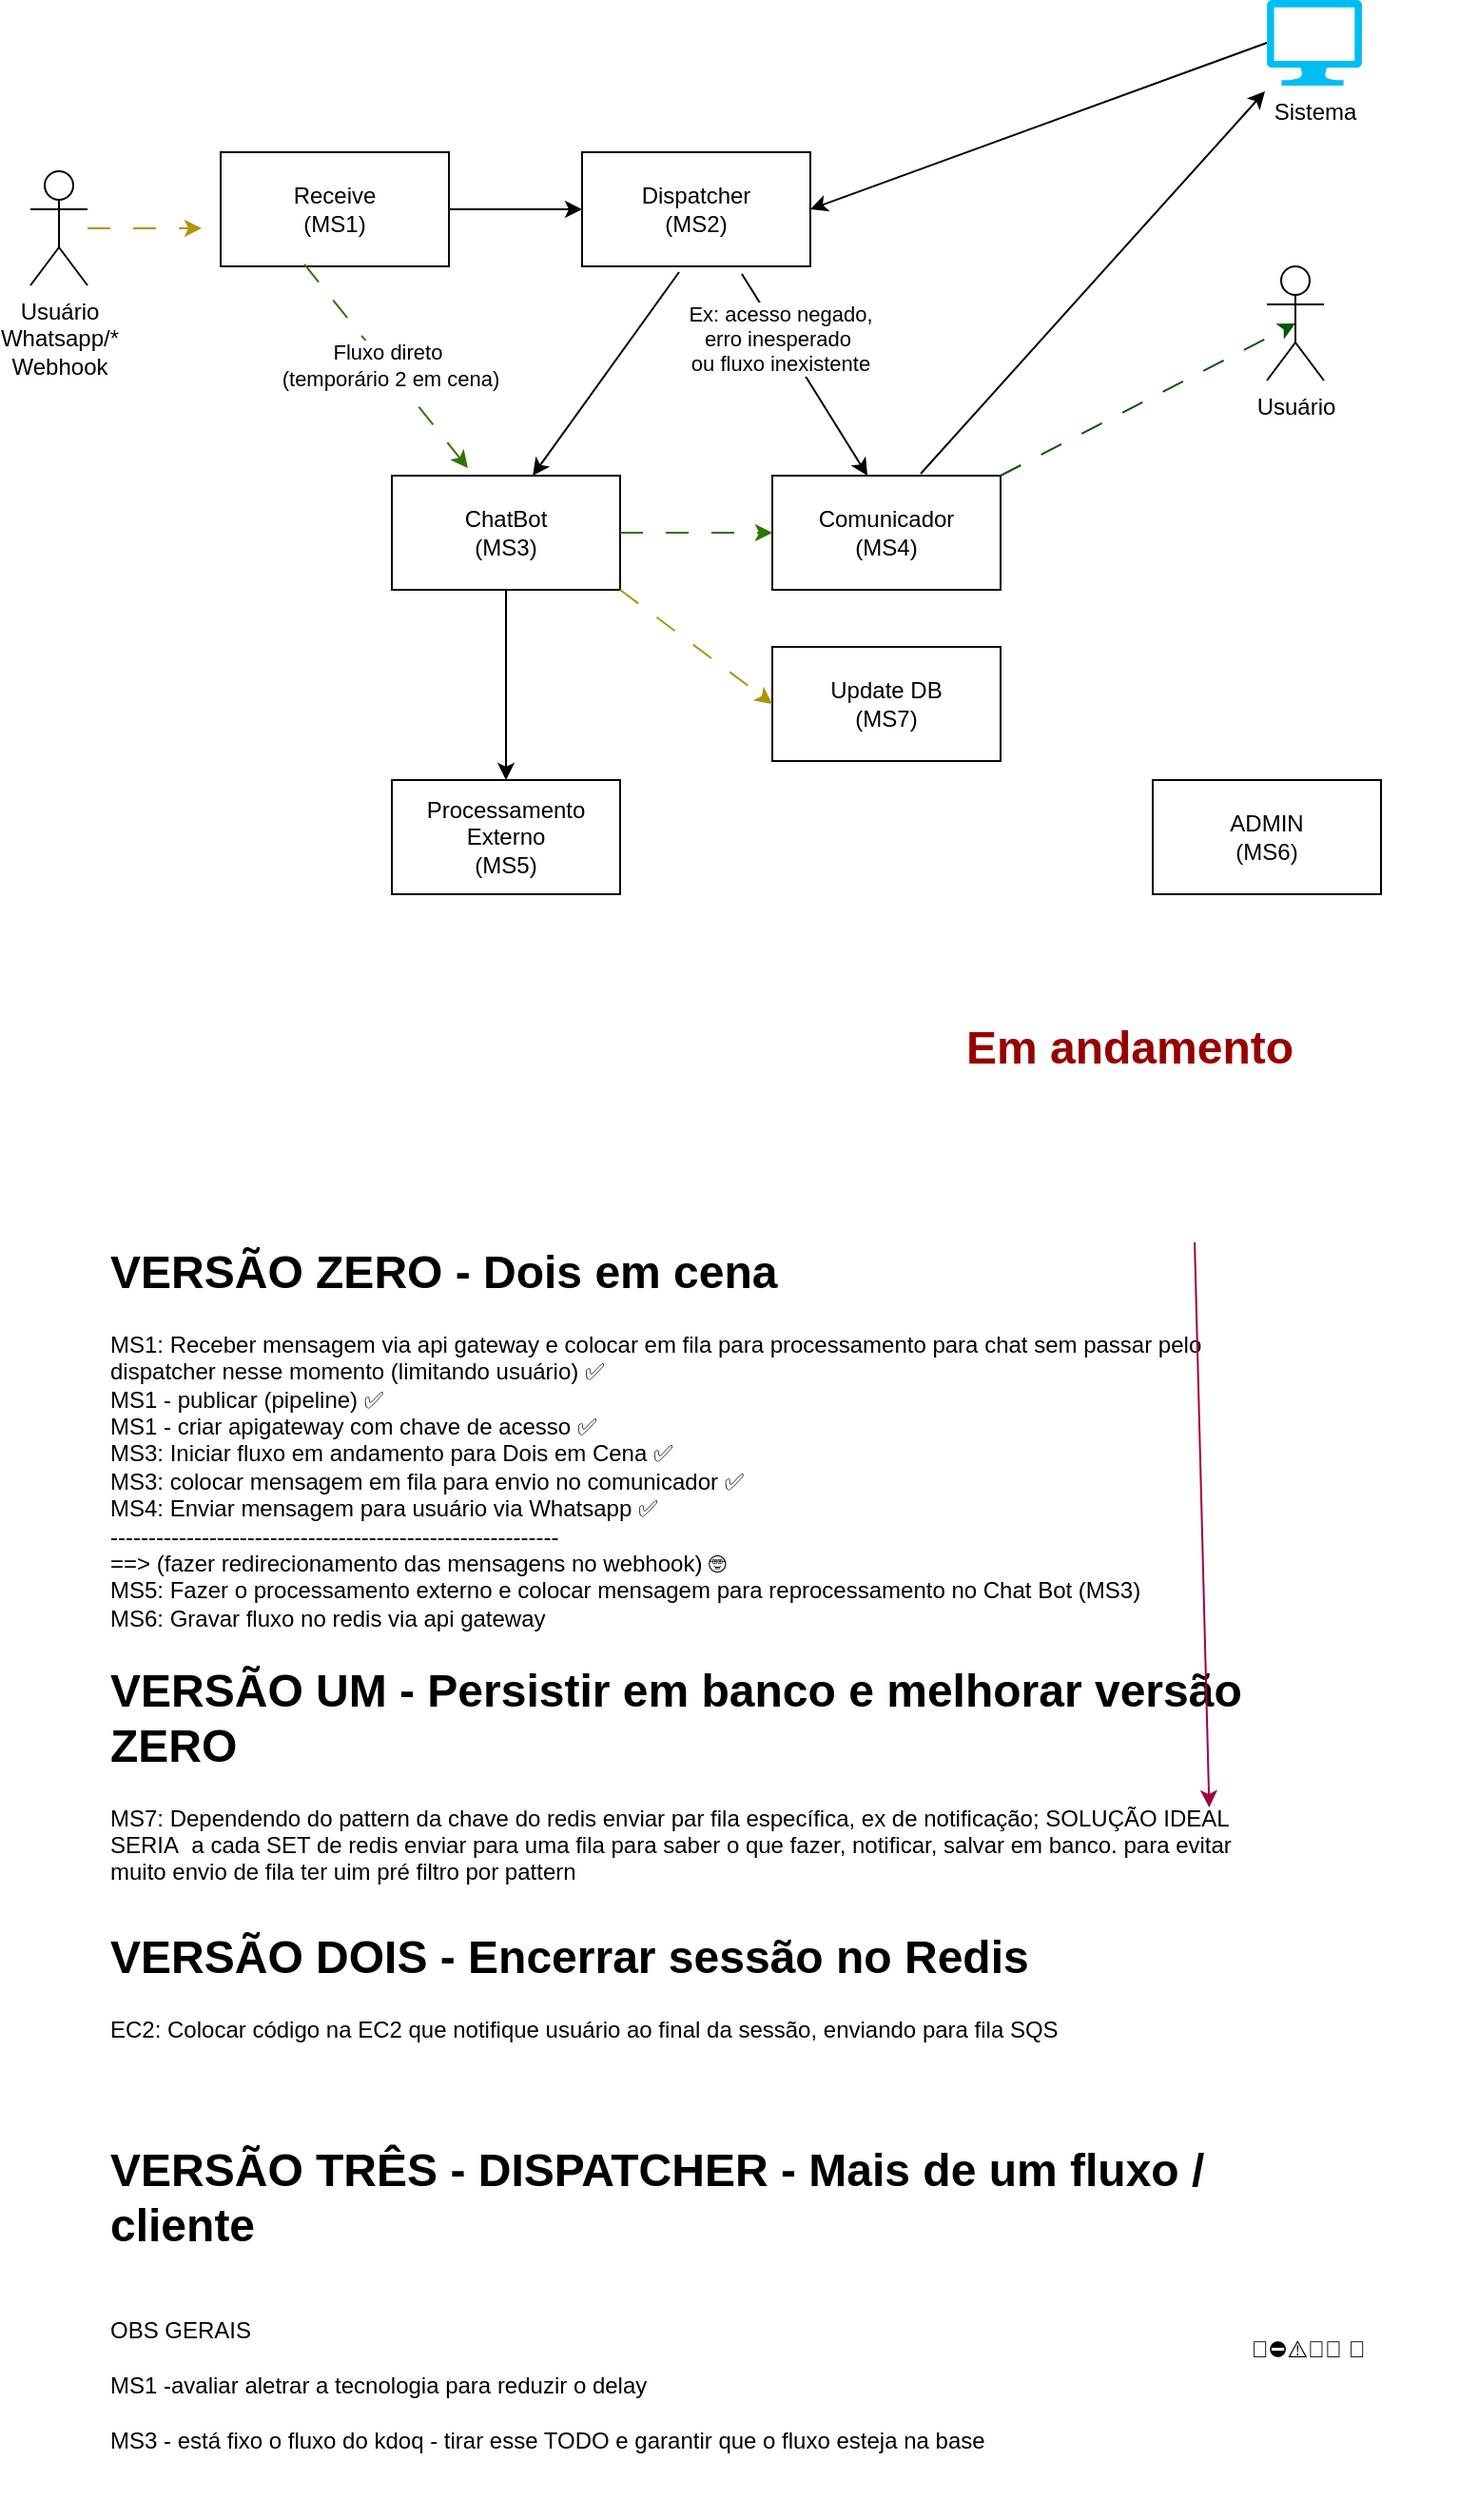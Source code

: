 <mxfile version="24.7.17">
  <diagram name="Page-1" id="x4owEQR5tJqsFIFqXLhK">
    <mxGraphModel dx="989" dy="626" grid="1" gridSize="10" guides="1" tooltips="1" connect="1" arrows="1" fold="1" page="1" pageScale="1" pageWidth="850" pageHeight="1100" math="0" shadow="0">
      <root>
        <mxCell id="0" />
        <mxCell id="1" parent="0" />
        <mxCell id="aL0qmMMuCSAnXSBfhj6i-2" value="Usuário&lt;div&gt;Whatsapp/*&lt;br&gt;Webhook&lt;/div&gt;" style="shape=umlActor;verticalLabelPosition=bottom;verticalAlign=top;html=1;outlineConnect=0;" parent="1" vertex="1">
          <mxGeometry x="40" y="160" width="30" height="60" as="geometry" />
        </mxCell>
        <mxCell id="aL0qmMMuCSAnXSBfhj6i-4" value="Receive&lt;br&gt;(MS1)" style="rounded=0;whiteSpace=wrap;html=1;" parent="1" vertex="1">
          <mxGeometry x="140" y="150" width="120" height="60" as="geometry" />
        </mxCell>
        <mxCell id="aL0qmMMuCSAnXSBfhj6i-7" value="" style="endArrow=classic;html=1;rounded=0;dashed=1;dashPattern=12 12;fillColor=#e3c800;strokeColor=#B09500;" parent="1" source="aL0qmMMuCSAnXSBfhj6i-2" edge="1">
          <mxGeometry width="50" height="50" relative="1" as="geometry">
            <mxPoint x="620" y="490" as="sourcePoint" />
            <mxPoint x="130" y="190" as="targetPoint" />
          </mxGeometry>
        </mxCell>
        <mxCell id="aL0qmMMuCSAnXSBfhj6i-8" value="Dispatcher&lt;br&gt;(MS2)" style="rounded=0;whiteSpace=wrap;html=1;" parent="1" vertex="1">
          <mxGeometry x="330" y="150" width="120" height="60" as="geometry" />
        </mxCell>
        <mxCell id="aL0qmMMuCSAnXSBfhj6i-9" value="ChatBot&lt;br&gt;(MS3)" style="rounded=0;whiteSpace=wrap;html=1;" parent="1" vertex="1">
          <mxGeometry x="230" y="320" width="120" height="60" as="geometry" />
        </mxCell>
        <mxCell id="aL0qmMMuCSAnXSBfhj6i-10" value="" style="endArrow=classic;html=1;rounded=0;exitX=1;exitY=0.5;exitDx=0;exitDy=0;entryX=0;entryY=0.5;entryDx=0;entryDy=0;" parent="1" source="aL0qmMMuCSAnXSBfhj6i-4" target="aL0qmMMuCSAnXSBfhj6i-8" edge="1">
          <mxGeometry width="50" height="50" relative="1" as="geometry">
            <mxPoint x="80" y="200" as="sourcePoint" />
            <mxPoint x="320" y="190" as="targetPoint" />
          </mxGeometry>
        </mxCell>
        <mxCell id="aL0qmMMuCSAnXSBfhj6i-11" value="" style="endArrow=classic;html=1;rounded=0;exitX=0.367;exitY=0.983;exitDx=0;exitDy=0;exitPerimeter=0;entryX=0.333;entryY=-0.067;entryDx=0;entryDy=0;entryPerimeter=0;dashed=1;fillColor=#60a917;strokeColor=#2D7600;dashPattern=12 12;" parent="1" source="aL0qmMMuCSAnXSBfhj6i-4" target="aL0qmMMuCSAnXSBfhj6i-9" edge="1">
          <mxGeometry width="50" height="50" relative="1" as="geometry">
            <mxPoint x="620" y="490" as="sourcePoint" />
            <mxPoint x="670" y="440" as="targetPoint" />
          </mxGeometry>
        </mxCell>
        <mxCell id="aL0qmMMuCSAnXSBfhj6i-12" value="Fluxo direto&amp;nbsp;&lt;div&gt;(temporário 2 em cena)&lt;/div&gt;" style="edgeLabel;html=1;align=center;verticalAlign=middle;resizable=0;points=[];" parent="aL0qmMMuCSAnXSBfhj6i-11" vertex="1" connectable="0">
          <mxGeometry x="0.003" y="2" relative="1" as="geometry">
            <mxPoint as="offset" />
          </mxGeometry>
        </mxCell>
        <mxCell id="aL0qmMMuCSAnXSBfhj6i-13" value="Comunicador&lt;br&gt;(MS4)" style="rounded=0;whiteSpace=wrap;html=1;" parent="1" vertex="1">
          <mxGeometry x="430" y="320" width="120" height="60" as="geometry" />
        </mxCell>
        <mxCell id="aL0qmMMuCSAnXSBfhj6i-14" value="Sistema" style="verticalLabelPosition=bottom;html=1;verticalAlign=top;align=center;strokeColor=none;fillColor=#00BEF2;shape=mxgraph.azure.computer;pointerEvents=1;" parent="1" vertex="1">
          <mxGeometry x="690" y="70" width="50" height="45" as="geometry" />
        </mxCell>
        <mxCell id="aL0qmMMuCSAnXSBfhj6i-15" value="" style="endArrow=classic;html=1;rounded=0;exitX=0;exitY=0.5;exitDx=0;exitDy=0;exitPerimeter=0;entryX=1;entryY=0.5;entryDx=0;entryDy=0;" parent="1" source="aL0qmMMuCSAnXSBfhj6i-14" target="aL0qmMMuCSAnXSBfhj6i-8" edge="1">
          <mxGeometry width="50" height="50" relative="1" as="geometry">
            <mxPoint x="620" y="490" as="sourcePoint" />
            <mxPoint x="670" y="440" as="targetPoint" />
          </mxGeometry>
        </mxCell>
        <mxCell id="aL0qmMMuCSAnXSBfhj6i-16" value="" style="endArrow=classic;html=1;rounded=0;exitX=0.425;exitY=1.05;exitDx=0;exitDy=0;exitPerimeter=0;entryX=0.617;entryY=0;entryDx=0;entryDy=0;entryPerimeter=0;" parent="1" source="aL0qmMMuCSAnXSBfhj6i-8" target="aL0qmMMuCSAnXSBfhj6i-9" edge="1">
          <mxGeometry width="50" height="50" relative="1" as="geometry">
            <mxPoint x="620" y="490" as="sourcePoint" />
            <mxPoint x="670" y="440" as="targetPoint" />
          </mxGeometry>
        </mxCell>
        <mxCell id="aL0qmMMuCSAnXSBfhj6i-17" value="" style="endArrow=classic;html=1;rounded=0;exitX=0.7;exitY=1.067;exitDx=0;exitDy=0;exitPerimeter=0;entryX=0.417;entryY=0;entryDx=0;entryDy=0;entryPerimeter=0;" parent="1" source="aL0qmMMuCSAnXSBfhj6i-8" target="aL0qmMMuCSAnXSBfhj6i-13" edge="1">
          <mxGeometry width="50" height="50" relative="1" as="geometry">
            <mxPoint x="620" y="490" as="sourcePoint" />
            <mxPoint x="670" y="440" as="targetPoint" />
          </mxGeometry>
        </mxCell>
        <mxCell id="aL0qmMMuCSAnXSBfhj6i-25" value="Ex: acesso negado, &lt;br&gt;erro&amp;nbsp;inesperado&amp;nbsp;&lt;div&gt;ou fluxo inexistente&lt;/div&gt;" style="edgeLabel;html=1;align=center;verticalAlign=middle;resizable=0;points=[];" parent="aL0qmMMuCSAnXSBfhj6i-17" vertex="1" connectable="0">
          <mxGeometry x="-0.367" y="-1" relative="1" as="geometry">
            <mxPoint as="offset" />
          </mxGeometry>
        </mxCell>
        <mxCell id="aL0qmMMuCSAnXSBfhj6i-18" value="" style="endArrow=classic;html=1;rounded=0;exitX=1;exitY=0.5;exitDx=0;exitDy=0;entryX=0;entryY=0.5;entryDx=0;entryDy=0;dashed=1;dashPattern=12 12;fillColor=#60a917;strokeColor=#2D7600;" parent="1" source="aL0qmMMuCSAnXSBfhj6i-9" target="aL0qmMMuCSAnXSBfhj6i-13" edge="1">
          <mxGeometry width="50" height="50" relative="1" as="geometry">
            <mxPoint x="620" y="490" as="sourcePoint" />
            <mxPoint x="670" y="440" as="targetPoint" />
          </mxGeometry>
        </mxCell>
        <mxCell id="aL0qmMMuCSAnXSBfhj6i-19" value="Usuário" style="shape=umlActor;verticalLabelPosition=bottom;verticalAlign=top;html=1;outlineConnect=0;" parent="1" vertex="1">
          <mxGeometry x="690" y="210" width="30" height="60" as="geometry" />
        </mxCell>
        <mxCell id="aL0qmMMuCSAnXSBfhj6i-20" value="" style="endArrow=classic;html=1;rounded=0;exitX=1;exitY=0;exitDx=0;exitDy=0;entryX=0.5;entryY=0.5;entryDx=0;entryDy=0;entryPerimeter=0;dashed=1;dashPattern=12 12;fillColor=#008a00;strokeColor=#005700;" parent="1" source="aL0qmMMuCSAnXSBfhj6i-13" target="aL0qmMMuCSAnXSBfhj6i-19" edge="1">
          <mxGeometry width="50" height="50" relative="1" as="geometry">
            <mxPoint x="620" y="490" as="sourcePoint" />
            <mxPoint x="680" y="250" as="targetPoint" />
          </mxGeometry>
        </mxCell>
        <mxCell id="aL0qmMMuCSAnXSBfhj6i-21" value="" style="endArrow=classic;html=1;rounded=0;exitX=0.65;exitY=-0.017;exitDx=0;exitDy=0;exitPerimeter=0;entryX=-0.02;entryY=1.067;entryDx=0;entryDy=0;entryPerimeter=0;" parent="1" source="aL0qmMMuCSAnXSBfhj6i-13" target="aL0qmMMuCSAnXSBfhj6i-14" edge="1">
          <mxGeometry width="50" height="50" relative="1" as="geometry">
            <mxPoint x="560" y="330" as="sourcePoint" />
            <mxPoint x="690" y="260" as="targetPoint" />
          </mxGeometry>
        </mxCell>
        <mxCell id="aL0qmMMuCSAnXSBfhj6i-22" value="Processamento&lt;br&gt;Externo&lt;br&gt;(MS5)" style="rounded=0;whiteSpace=wrap;html=1;" parent="1" vertex="1">
          <mxGeometry x="230" y="480" width="120" height="60" as="geometry" />
        </mxCell>
        <mxCell id="aL0qmMMuCSAnXSBfhj6i-24" value="" style="endArrow=classic;html=1;rounded=0;exitX=0.5;exitY=1;exitDx=0;exitDy=0;" parent="1" source="aL0qmMMuCSAnXSBfhj6i-9" target="aL0qmMMuCSAnXSBfhj6i-22" edge="1">
          <mxGeometry width="50" height="50" relative="1" as="geometry">
            <mxPoint x="290" y="390" as="sourcePoint" />
            <mxPoint x="670" y="440" as="targetPoint" />
          </mxGeometry>
        </mxCell>
        <mxCell id="GBnZuMFmrzQNFnWWCVj_-2" value="&lt;h1 style=&quot;margin-top: 0px;&quot;&gt;VERSÃO ZERO - Dois em cena&lt;/h1&gt;&lt;div&gt;MS1: Receber mensagem via api gateway e colocar em fila para processamento para chat sem passar pelo dispatcher nesse momento (limitando usuário)&amp;nbsp;&lt;span style=&quot;background-color: initial;&quot;&gt;✅&lt;br&gt;&lt;/span&gt;&lt;span style=&quot;background-color: initial;&quot;&gt;MS1 - publicar (pipeline)&amp;nbsp;&lt;/span&gt;✅&lt;span style=&quot;background-color: initial;&quot;&gt;&lt;br&gt;MS1 - criar apigateway com chave de acesso&lt;/span&gt;&amp;nbsp;✅&lt;br&gt;&lt;span style=&quot;background-color: initial;&quot;&gt;MS3: Iniciar fluxo em andamento para Dois em Cena&amp;nbsp;&lt;/span&gt;✅&lt;span style=&quot;background-color: initial;&quot;&gt;&lt;br&gt;&lt;/span&gt;&lt;div&gt;&lt;span style=&quot;background-color: initial;&quot;&gt;MS3: colocar mensagem em fila para envio no comunicador&amp;nbsp;&lt;/span&gt;✅&lt;span style=&quot;background-color: initial;&quot;&gt;&lt;br&gt;&lt;/span&gt;MS4: Enviar mensagem para usuário via Whatsapp&amp;nbsp;&lt;span style=&quot;background-color: initial;&quot;&gt;✅&lt;/span&gt;&lt;/div&gt;-----------------------------------------------------------&lt;br&gt;&lt;span style=&quot;background-color: initial;&quot;&gt;==&amp;gt; (fazer redirecionamento das mensagens no webhook) 🤓&lt;/span&gt;&lt;br&gt;&lt;/div&gt;&lt;div&gt;MS5: Fazer o processamento externo e colocar mensagem para reprocessamento no Chat Bot (MS3)&lt;br&gt;MS6: Gravar fluxo no redis via api gateway&lt;br&gt;&lt;br&gt;&lt;br&gt;&lt;/div&gt;" style="text;html=1;whiteSpace=wrap;overflow=hidden;rounded=0;" parent="1" vertex="1">
          <mxGeometry x="80" y="718" width="620" height="212" as="geometry" />
        </mxCell>
        <mxCell id="GBnZuMFmrzQNFnWWCVj_-3" value="ADMIN&lt;br&gt;(MS6)" style="rounded=0;whiteSpace=wrap;html=1;" parent="1" vertex="1">
          <mxGeometry x="630" y="480" width="120" height="60" as="geometry" />
        </mxCell>
        <mxCell id="1eh-dSSV-2nS1JZkb8D_-3" value="&lt;h1 style=&quot;margin-top: 0px;&quot;&gt;VERSÃO TRÊS - DISPATCHER - Mais de um fluxo / cliente&lt;/h1&gt;&lt;div&gt;&lt;br&gt;&lt;/div&gt;" style="text;html=1;whiteSpace=wrap;overflow=hidden;rounded=0;" parent="1" vertex="1">
          <mxGeometry x="80" y="1190" width="620" height="80" as="geometry" />
        </mxCell>
        <mxCell id="1eh-dSSV-2nS1JZkb8D_-4" value="&lt;h1 style=&quot;margin-top: 0px;&quot;&gt;&lt;span style=&quot;background-color: initial; font-size: 12px; font-weight: normal;&quot;&gt;🚀⛔⚠️🤓✅&amp;nbsp;🎯&lt;/span&gt;&lt;br&gt;&lt;/h1&gt;" style="text;html=1;whiteSpace=wrap;overflow=hidden;rounded=0;" parent="1" vertex="1">
          <mxGeometry x="680" y="1280" width="110" height="40" as="geometry" />
        </mxCell>
        <mxCell id="1eh-dSSV-2nS1JZkb8D_-5" value="&lt;h1 style=&quot;margin-top: 0px;&quot;&gt;&lt;span style=&quot;background-color: initial; font-size: 12px; font-weight: normal;&quot;&gt;OBS GERAIS&lt;br&gt;MS1 -avaliar aletrar a tecnologia para reduzir&amp;nbsp;o delay&lt;br&gt;&lt;/span&gt;&lt;font style=&quot;font-size: 12px; font-weight: normal;&quot;&gt;MS3 - está fixo o fluxo do kdoq - tirar esse TODO e garantir que o fluxo esteja na base&amp;nbsp;&lt;/font&gt;&lt;/h1&gt;" style="text;html=1;whiteSpace=wrap;overflow=hidden;rounded=0;" parent="1" vertex="1">
          <mxGeometry x="80" y="1270" width="500" height="110" as="geometry" />
        </mxCell>
        <mxCell id="1eh-dSSV-2nS1JZkb8D_-9" value="Update DB&lt;br&gt;(MS7)" style="rounded=0;whiteSpace=wrap;html=1;" parent="1" vertex="1">
          <mxGeometry x="430" y="410" width="120" height="60" as="geometry" />
        </mxCell>
        <mxCell id="1eh-dSSV-2nS1JZkb8D_-10" value="" style="endArrow=classic;html=1;rounded=0;exitX=1;exitY=1;exitDx=0;exitDy=0;entryX=0;entryY=0.5;entryDx=0;entryDy=0;dashed=1;dashPattern=12 12;fillColor=#e3c800;strokeColor=#B09500;" parent="1" source="aL0qmMMuCSAnXSBfhj6i-9" target="1eh-dSSV-2nS1JZkb8D_-9" edge="1">
          <mxGeometry width="50" height="50" relative="1" as="geometry">
            <mxPoint x="360" y="360" as="sourcePoint" />
            <mxPoint x="440" y="360" as="targetPoint" />
          </mxGeometry>
        </mxCell>
        <mxCell id="1eh-dSSV-2nS1JZkb8D_-12" value="&lt;h1 style=&quot;margin-top: 0px;&quot;&gt;&lt;font color=&quot;#990000&quot;&gt;Em andamento&lt;/font&gt;&lt;/h1&gt;&lt;p&gt;&lt;font color=&quot;#ffffff&quot;&gt;No service que salva o redis de notificacao:*:* ex: notificacao:WHATSAPP:usuario, enviar mensagem para fila sqs a ser processada por MS4&lt;/font&gt;&lt;/p&gt;" style="text;html=1;whiteSpace=wrap;overflow=hidden;rounded=0;" parent="1" vertex="1">
          <mxGeometry x="530" y="600" width="180" height="120" as="geometry" />
        </mxCell>
        <mxCell id="1eh-dSSV-2nS1JZkb8D_-13" value="&lt;h1 style=&quot;margin-top: 0px;&quot;&gt;VERSÃO UM - Persistir em banco e melhorar versão ZERO&lt;/h1&gt;&lt;div&gt;MS7: Dependendo do pattern da chave do redis enviar par fila específica, ex de notificação; SOLUÇÃO IDEAL SERIA&amp;nbsp; a cada SET de redis enviar para uma fila para saber o que fazer, notificar, salvar em banco. para evitar muito envio de fila ter uim pré filtro por pattern&lt;/div&gt;" style="text;html=1;whiteSpace=wrap;overflow=hidden;rounded=0;" parent="1" vertex="1">
          <mxGeometry x="80" y="938" width="620" height="122" as="geometry" />
        </mxCell>
        <mxCell id="1eh-dSSV-2nS1JZkb8D_-14" value="&lt;h1 style=&quot;margin-top: 0px;&quot;&gt;VERSÃO DOIS - Encerrar sessão no Redis&lt;/h1&gt;&lt;div&gt;EC2: Colocar código na EC2 que notifique usuário ao final da sessão, enviando para fila SQS&lt;/div&gt;" style="text;html=1;whiteSpace=wrap;overflow=hidden;rounded=0;" parent="1" vertex="1">
          <mxGeometry x="80" y="1078" width="620" height="102" as="geometry" />
        </mxCell>
        <mxCell id="1eh-dSSV-2nS1JZkb8D_-15" value="" style="endArrow=classic;html=1;rounded=0;entryX=0.935;entryY=0.672;entryDx=0;entryDy=0;entryPerimeter=0;exitX=0.678;exitY=1.025;exitDx=0;exitDy=0;exitPerimeter=0;fillColor=#d80073;strokeColor=#A50040;" parent="1" source="1eh-dSSV-2nS1JZkb8D_-12" target="1eh-dSSV-2nS1JZkb8D_-13" edge="1">
          <mxGeometry width="50" height="50" relative="1" as="geometry">
            <mxPoint x="740" y="847.081" as="sourcePoint" />
            <mxPoint x="800" y="850" as="targetPoint" />
          </mxGeometry>
        </mxCell>
      </root>
    </mxGraphModel>
  </diagram>
</mxfile>
